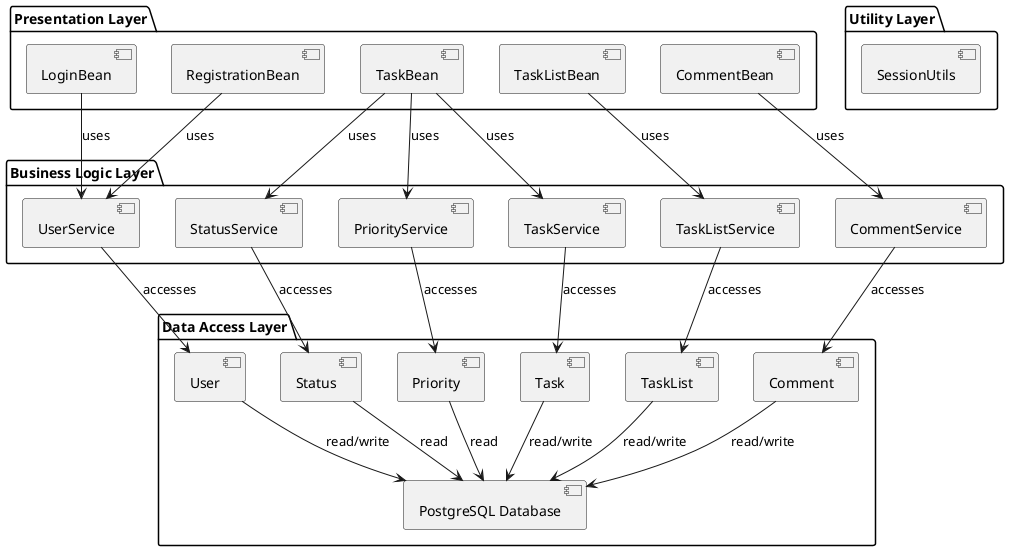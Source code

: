 @startuml

package "Presentation Layer" {
  [LoginBean]
  [RegistrationBean]
  [TaskBean]
  [TaskListBean]
  [CommentBean]
}

package "Business Logic Layer" {
  [UserService]
  [TaskService]
  [TaskListService]
  [CommentService]
  [StatusService]
  [PriorityService]
}

package "Data Access Layer" {
  [User]
  [Task]
  [TaskList]
  [Status]
  [Priority]
  [Comment]
  [PostgreSQL Database]
}

package "Utility Layer" {
  [SessionUtils]
}

[LoginBean] --> [UserService] : uses
[RegistrationBean] --> [UserService] : uses
[TaskBean] --> [TaskService] : uses
[TaskBean] --> [StatusService] : uses
[TaskBean] --> [PriorityService] : uses
[TaskListBean] --> [TaskListService] : uses
[CommentBean] --> [CommentService] : uses

[UserService] --> [User] : accesses
[TaskService] --> [Task] : accesses
[TaskListService] --> [TaskList] : accesses
[StatusService] --> [Status] : accesses
[PriorityService] --> [Priority] : accesses
[CommentService] --> [Comment] : accesses

[User] --> [PostgreSQL Database] : read/write
[Task] --> [PostgreSQL Database] : read/write
[TaskList] --> [PostgreSQL Database] : read/write
[Status] --> [PostgreSQL Database] : read
[Priority] --> [PostgreSQL Database] : read
[Comment] --> [PostgreSQL Database] : read/write

@enduml